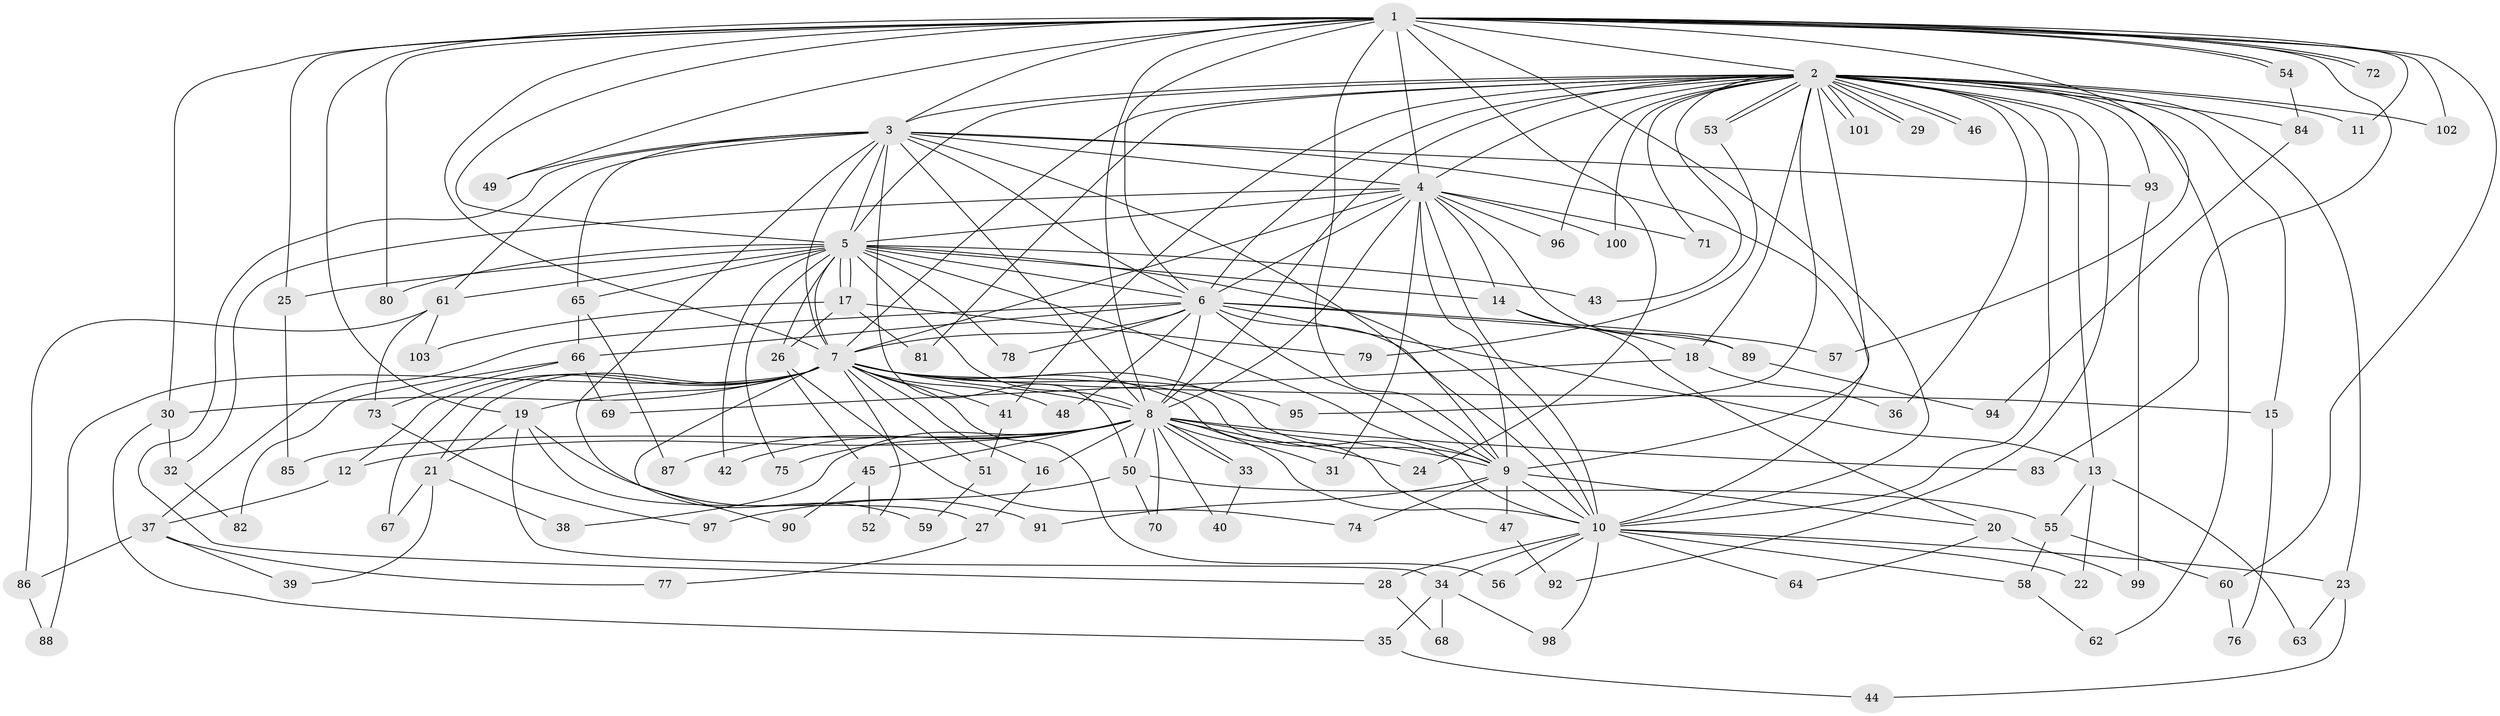 // Generated by graph-tools (version 1.1) at 2025/49/03/09/25 03:49:29]
// undirected, 103 vertices, 231 edges
graph export_dot {
graph [start="1"]
  node [color=gray90,style=filled];
  1;
  2;
  3;
  4;
  5;
  6;
  7;
  8;
  9;
  10;
  11;
  12;
  13;
  14;
  15;
  16;
  17;
  18;
  19;
  20;
  21;
  22;
  23;
  24;
  25;
  26;
  27;
  28;
  29;
  30;
  31;
  32;
  33;
  34;
  35;
  36;
  37;
  38;
  39;
  40;
  41;
  42;
  43;
  44;
  45;
  46;
  47;
  48;
  49;
  50;
  51;
  52;
  53;
  54;
  55;
  56;
  57;
  58;
  59;
  60;
  61;
  62;
  63;
  64;
  65;
  66;
  67;
  68;
  69;
  70;
  71;
  72;
  73;
  74;
  75;
  76;
  77;
  78;
  79;
  80;
  81;
  82;
  83;
  84;
  85;
  86;
  87;
  88;
  89;
  90;
  91;
  92;
  93;
  94;
  95;
  96;
  97;
  98;
  99;
  100;
  101;
  102;
  103;
  1 -- 2;
  1 -- 3;
  1 -- 4;
  1 -- 5;
  1 -- 6;
  1 -- 7;
  1 -- 8;
  1 -- 9;
  1 -- 10;
  1 -- 11;
  1 -- 19;
  1 -- 24;
  1 -- 25;
  1 -- 30;
  1 -- 49;
  1 -- 54;
  1 -- 54;
  1 -- 57;
  1 -- 60;
  1 -- 72;
  1 -- 72;
  1 -- 80;
  1 -- 83;
  1 -- 102;
  2 -- 3;
  2 -- 4;
  2 -- 5;
  2 -- 6;
  2 -- 7;
  2 -- 8;
  2 -- 9;
  2 -- 10;
  2 -- 11;
  2 -- 13;
  2 -- 15;
  2 -- 18;
  2 -- 23;
  2 -- 29;
  2 -- 29;
  2 -- 36;
  2 -- 41;
  2 -- 43;
  2 -- 46;
  2 -- 46;
  2 -- 53;
  2 -- 53;
  2 -- 62;
  2 -- 71;
  2 -- 81;
  2 -- 84;
  2 -- 92;
  2 -- 93;
  2 -- 95;
  2 -- 96;
  2 -- 100;
  2 -- 101;
  2 -- 101;
  2 -- 102;
  3 -- 4;
  3 -- 5;
  3 -- 6;
  3 -- 7;
  3 -- 8;
  3 -- 9;
  3 -- 10;
  3 -- 28;
  3 -- 49;
  3 -- 50;
  3 -- 59;
  3 -- 61;
  3 -- 65;
  3 -- 93;
  4 -- 5;
  4 -- 6;
  4 -- 7;
  4 -- 8;
  4 -- 9;
  4 -- 10;
  4 -- 14;
  4 -- 31;
  4 -- 32;
  4 -- 71;
  4 -- 89;
  4 -- 96;
  4 -- 100;
  5 -- 6;
  5 -- 7;
  5 -- 8;
  5 -- 9;
  5 -- 10;
  5 -- 14;
  5 -- 17;
  5 -- 17;
  5 -- 25;
  5 -- 26;
  5 -- 42;
  5 -- 43;
  5 -- 61;
  5 -- 65;
  5 -- 75;
  5 -- 78;
  5 -- 80;
  6 -- 7;
  6 -- 8;
  6 -- 9;
  6 -- 10;
  6 -- 13;
  6 -- 37;
  6 -- 48;
  6 -- 57;
  6 -- 66;
  6 -- 78;
  6 -- 89;
  7 -- 8;
  7 -- 9;
  7 -- 10;
  7 -- 12;
  7 -- 15;
  7 -- 16;
  7 -- 19;
  7 -- 21;
  7 -- 30;
  7 -- 41;
  7 -- 47;
  7 -- 48;
  7 -- 51;
  7 -- 52;
  7 -- 56;
  7 -- 67;
  7 -- 88;
  7 -- 90;
  7 -- 95;
  8 -- 9;
  8 -- 10;
  8 -- 12;
  8 -- 16;
  8 -- 24;
  8 -- 31;
  8 -- 33;
  8 -- 33;
  8 -- 38;
  8 -- 40;
  8 -- 42;
  8 -- 45;
  8 -- 50;
  8 -- 70;
  8 -- 75;
  8 -- 83;
  8 -- 85;
  8 -- 87;
  9 -- 10;
  9 -- 20;
  9 -- 47;
  9 -- 74;
  9 -- 91;
  10 -- 22;
  10 -- 23;
  10 -- 28;
  10 -- 34;
  10 -- 56;
  10 -- 58;
  10 -- 64;
  10 -- 98;
  12 -- 37;
  13 -- 22;
  13 -- 55;
  13 -- 63;
  14 -- 18;
  14 -- 20;
  15 -- 76;
  16 -- 27;
  17 -- 26;
  17 -- 79;
  17 -- 81;
  17 -- 103;
  18 -- 36;
  18 -- 69;
  19 -- 21;
  19 -- 27;
  19 -- 34;
  19 -- 91;
  20 -- 64;
  20 -- 99;
  21 -- 38;
  21 -- 39;
  21 -- 67;
  23 -- 44;
  23 -- 63;
  25 -- 85;
  26 -- 45;
  26 -- 74;
  27 -- 77;
  28 -- 68;
  30 -- 32;
  30 -- 35;
  32 -- 82;
  33 -- 40;
  34 -- 35;
  34 -- 68;
  34 -- 98;
  35 -- 44;
  37 -- 39;
  37 -- 77;
  37 -- 86;
  41 -- 51;
  45 -- 52;
  45 -- 90;
  47 -- 92;
  50 -- 55;
  50 -- 70;
  50 -- 97;
  51 -- 59;
  53 -- 79;
  54 -- 84;
  55 -- 58;
  55 -- 60;
  58 -- 62;
  60 -- 76;
  61 -- 73;
  61 -- 86;
  61 -- 103;
  65 -- 66;
  65 -- 87;
  66 -- 69;
  66 -- 73;
  66 -- 82;
  73 -- 97;
  84 -- 94;
  86 -- 88;
  89 -- 94;
  93 -- 99;
}
